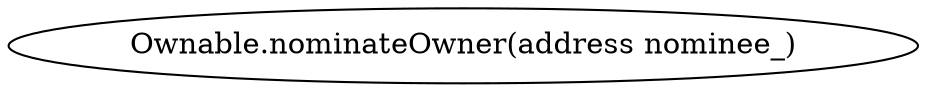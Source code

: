 digraph "" {
	graph [bb="0,0,372.8,36"];
	node [label="\N"];
	"Ownable.nominateOwner(address nominee_)"	 [height=0.5,
		pos="186.4,18",
		width=5.1778];
}
